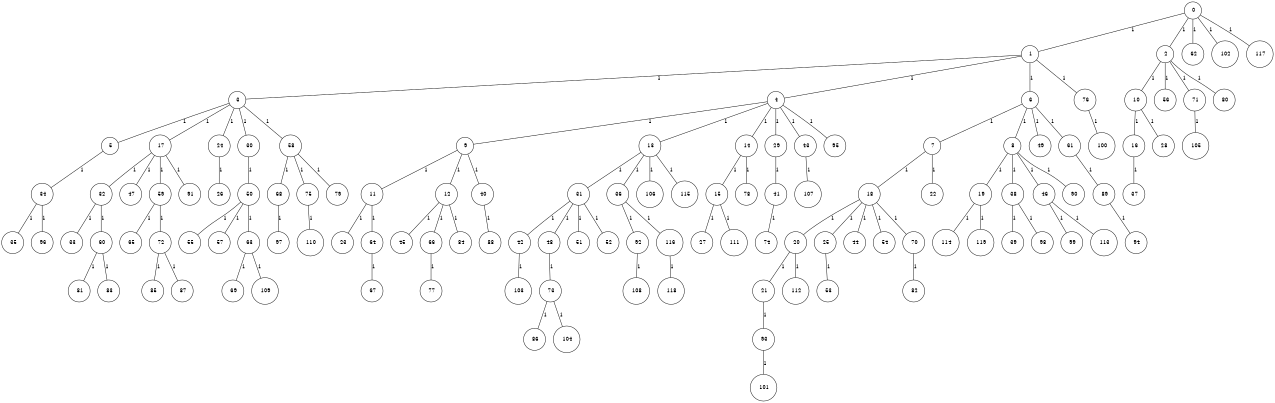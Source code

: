 graph G {
size="8.5,11;"
ratio = "expand;"
fixedsize="true;"
overlap="scale;"
node[shape=circle,width=.12,hight=.12,fontsize=12]
edge[fontsize=12]

0[label=" 0" color=black, pos="1.2906411,1.9095766!"];
1[label=" 1" color=black, pos="0.094958019,2.8766988!"];
2[label=" 2" color=black, pos="1.5195081,2.2212647!"];
3[label=" 3" color=black, pos="1.5538678,1.7284228!"];
4[label=" 4" color=black, pos="0.78313,0.89138112!"];
5[label=" 5" color=black, pos="0.39546937,0.49817409!"];
6[label=" 6" color=black, pos="0.50266997,2.7311121!"];
7[label=" 7" color=black, pos="2.0188057,0.86479221!"];
8[label=" 8" color=black, pos="2.7416422,1.3479476!"];
9[label=" 9" color=black, pos="1.1482752,1.2547153!"];
10[label=" 10" color=black, pos="0.91461038,0.75648312!"];
11[label=" 11" color=black, pos="1.4263942,1.5274474!"];
12[label=" 12" color=black, pos="0.49258291,2.934889!"];
13[label=" 13" color=black, pos="0.93898193,0.51948937!"];
14[label=" 14" color=black, pos="1.3178684,0.96755627!"];
15[label=" 15" color=black, pos="1.8934116,1.6461208!"];
16[label=" 16" color=black, pos="2.6067173,1.471654!"];
17[label=" 17" color=black, pos="1.2187148,1.4227759!"];
18[label=" 18" color=black, pos="1.2023494,2.6018033!"];
19[label=" 19" color=black, pos="1.6641649,0.8382678!"];
20[label=" 20" color=black, pos="2.5480793,2.0448!"];
21[label=" 21" color=black, pos="1.20622,2.9287131!"];
22[label=" 22" color=black, pos="0.81489084,1.8607624!"];
23[label=" 23" color=black, pos="1.7286179,1.3433562!"];
24[label=" 24" color=black, pos="1.5009515,2.0903276!"];
25[label=" 25" color=black, pos="1.5413795,0.8529915!"];
26[label=" 26" color=black, pos="0.69236247,1.3724725!"];
27[label=" 27" color=black, pos="1.5840456,1.5132751!"];
28[label=" 28" color=black, pos="1.9838972,2.619186!"];
29[label=" 29" color=black, pos="2.1223645,1.7142054!"];
30[label=" 30" color=black, pos="1.4441685,1.6455578!"];
31[label=" 31" color=black, pos="1.0818509,1.5081215!"];
32[label=" 32" color=black, pos="0.80392421,0.30246873!"];
33[label=" 33" color=black, pos="0.11155261,0.089032677!"];
34[label=" 34" color=black, pos="2.6102551,0.16044241!"];
35[label=" 35" color=black, pos="0.67224551,2.3264254!"];
36[label=" 36" color=black, pos="0.23179263,0.84625977!"];
37[label=" 37" color=black, pos="0.49351055,0.29141255!"];
38[label=" 38" color=black, pos="0.13543301,0.11046537!"];
39[label=" 39" color=black, pos="2.9258844,1.8000863!"];
40[label=" 40" color=black, pos="1.217036,0.075112317!"];
41[label=" 41" color=black, pos="1.2580153,1.1325037!"];
42[label=" 42" color=black, pos="0.62565019,1.0625709!"];
43[label=" 43" color=black, pos="2.9666636,1.9540384!"];
44[label=" 44" color=black, pos="2.3346078,0.55261339!"];
45[label=" 45" color=black, pos="1.3607633,0.76579738!"];
46[label=" 46" color=black, pos="1.7809963,2.7134803!"];
47[label=" 47" color=black, pos="2.4948496,1.4366892!"];
48[label=" 48" color=black, pos="1.6161217,1.0404741!"];
49[label=" 49" color=black, pos="1.6759465,0.74240732!"];
50[label=" 50" color=black, pos="1.4659239,0.5994924!"];
51[label=" 51" color=black, pos="0.19397463,1.6310437!"];
52[label=" 52" color=black, pos="1.3538289,1.3567008!"];
53[label=" 53" color=black, pos="1.027683,2.2107886!"];
54[label=" 54" color=black, pos="2.9987609,1.5155599!"];
55[label=" 55" color=black, pos="1.4378355,1.2054961!"];
56[label=" 56" color=black, pos="1.4640506,1.9280941!"];
57[label=" 57" color=black, pos="2.418948,1.4415938!"];
58[label=" 58" color=black, pos="2.4754797,2.3174594!"];
59[label=" 59" color=black, pos="1.594617,0.19803676!"];
60[label=" 60" color=black, pos="0.13216014,0.6630381!"];
61[label=" 61" color=black, pos="2.6772357,2.9685224!"];
62[label=" 62" color=black, pos="0.79809555,1.1696071!"];
63[label=" 63" color=black, pos="2.4363315,0.28988819!"];
64[label=" 64" color=black, pos="0.62107345,1.0403793!"];
65[label=" 65" color=black, pos="2.8884838,1.9248934!"];
66[label=" 66" color=black, pos="0.52305935,1.0334178!"];
67[label=" 67" color=black, pos="2.1908559,0.066122216!"];
68[label=" 68" color=black, pos="0.78619209,2.4828592!"];
69[label=" 69" color=black, pos="1.602987,1.1394244!"];
70[label=" 70" color=black, pos="0.93546396,2.6370136!"];
71[label=" 71" color=black, pos="2.6841348,1.2721775!"];
72[label=" 72" color=black, pos="0.14488409,1.3452297!"];
73[label=" 73" color=black, pos="0.79452992,1.3973313!"];
74[label=" 74" color=black, pos="1.5124759,0.43526561!"];
75[label=" 75" color=black, pos="0.66220364,1.0263478!"];
76[label=" 76" color=black, pos="0.23054814,1.9118235!"];
77[label=" 77" color=black, pos="0.96058859,1.2346177!"];
78[label=" 78" color=black, pos="0.36027945,1.267848!"];
79[label=" 79" color=black, pos="1.7985331,1.3496224!"];
80[label=" 80" color=black, pos="2.8525823,2.976785!"];
81[label=" 81" color=black, pos="2.9649752,1.9647015!"];
82[label=" 82" color=black, pos="2.8048654,2.1807829!"];
83[label=" 83" color=black, pos="1.901355,1.9154647!"];
84[label=" 84" color=black, pos="1.7163377,1.9654383!"];
85[label=" 85" color=black, pos="1.8785362,2.5729789!"];
86[label=" 86" color=black, pos="1.0716873,0.28322981!"];
87[label=" 87" color=black, pos="1.3808524,0.81363747!"];
88[label=" 88" color=black, pos="2.3277043,2.880547!"];
89[label=" 89" color=black, pos="2.1645387,0.77013065!"];
90[label=" 90" color=black, pos="2.2452157,2.4364731!"];
91[label=" 91" color=black, pos="1.1580443,0.27847377!"];
92[label=" 92" color=black, pos="0.17922608,2.5513083!"];
93[label=" 93" color=black, pos="0.443968,2.2965779!"];
94[label=" 94" color=black, pos="0.96511405,0.38587557!"];
95[label=" 95" color=black, pos="1.2126599,0.57940118!"];
96[label=" 96" color=black, pos="1.9899355,1.8330437!"];
97[label=" 97" color=black, pos="0.30519673,0.12387831!"];
98[label=" 98" color=black, pos="0.55408794,0.69698307!"];
99[label=" 99" color=black, pos="2.9122892,0.58651425!"];
100[label=" 100" color=black, pos="2.2193689,0.14927757!"];
101[label=" 101" color=black, pos="2.2621098,2.1789921!"];
102[label=" 102" color=black, pos="0.025663098,2.5731903!"];
103[label=" 103" color=black, pos="0.76438073,0.77868718!"];
104[label=" 104" color=black, pos="0.61253963,0.90879043!"];
105[label=" 105" color=black, pos="2.2149053,2.4681488!"];
106[label=" 106" color=black, pos="2.5930202,0.48112544!"];
107[label=" 107" color=black, pos="0.14058868,1.5968247!"];
108[label=" 108" color=black, pos="0.20546226,1.0232944!"];
109[label=" 109" color=black, pos="2.1919577,0.69479585!"];
110[label=" 110" color=black, pos="0.76715427,2.4559438!"];
111[label=" 111" color=black, pos="0.42057755,1.2858512!"];
112[label=" 112" color=black, pos="2.8463619,2.9508535!"];
113[label=" 113" color=black, pos="1.2273104,2.8302604!"];
114[label=" 114" color=black, pos="0.58413414,1.3256399!"];
115[label=" 115" color=black, pos="0.3790255,2.0846804!"];
116[label=" 116" color=black, pos="2.668567,2.0520598!"];
117[label=" 117" color=black, pos="2.3102614,1.0781455!"];
118[label=" 118" color=black, pos="0.014841754,2.6089507!"];
119[label=" 119" color=black, pos="0.7687203,1.4685365!"];
0--1[label="1"]
0--2[label="1"]
0--62[label="1"]
0--102[label="1"]
0--117[label="1"]
1--3[label="1"]
1--4[label="1"]
1--6[label="1"]
1--76[label="1"]
2--10[label="1"]
2--56[label="1"]
2--71[label="1"]
2--80[label="1"]
3--5[label="1"]
3--17[label="1"]
3--24[label="1"]
3--30[label="1"]
3--58[label="1"]
4--9[label="1"]
4--13[label="1"]
4--14[label="1"]
4--29[label="1"]
4--43[label="1"]
4--95[label="1"]
5--34[label="1"]
6--7[label="1"]
6--8[label="1"]
6--49[label="1"]
6--61[label="1"]
7--18[label="1"]
7--22[label="1"]
8--19[label="1"]
8--38[label="1"]
8--46[label="1"]
8--90[label="1"]
9--11[label="1"]
9--12[label="1"]
9--40[label="1"]
10--16[label="1"]
10--28[label="1"]
11--23[label="1"]
11--64[label="1"]
12--45[label="1"]
12--66[label="1"]
12--84[label="1"]
13--31[label="1"]
13--36[label="1"]
13--106[label="1"]
13--115[label="1"]
14--15[label="1"]
14--78[label="1"]
15--27[label="1"]
15--111[label="1"]
16--37[label="1"]
17--32[label="1"]
17--47[label="1"]
17--59[label="1"]
17--91[label="1"]
18--20[label="1"]
18--25[label="1"]
18--44[label="1"]
18--54[label="1"]
18--70[label="1"]
19--114[label="1"]
19--119[label="1"]
20--21[label="1"]
20--112[label="1"]
21--93[label="1"]
24--26[label="1"]
25--53[label="1"]
29--41[label="1"]
30--50[label="1"]
31--42[label="1"]
31--48[label="1"]
31--51[label="1"]
31--52[label="1"]
32--33[label="1"]
32--60[label="1"]
34--35[label="1"]
34--96[label="1"]
36--92[label="1"]
36--116[label="1"]
38--39[label="1"]
38--98[label="1"]
40--88[label="1"]
41--74[label="1"]
42--103[label="1"]
43--107[label="1"]
46--99[label="1"]
46--113[label="1"]
48--73[label="1"]
50--55[label="1"]
50--57[label="1"]
50--63[label="1"]
58--68[label="1"]
58--75[label="1"]
58--79[label="1"]
59--65[label="1"]
59--72[label="1"]
60--81[label="1"]
60--83[label="1"]
61--89[label="1"]
63--69[label="1"]
63--109[label="1"]
64--67[label="1"]
66--77[label="1"]
68--97[label="1"]
70--82[label="1"]
71--105[label="1"]
72--85[label="1"]
72--87[label="1"]
73--86[label="1"]
73--104[label="1"]
75--110[label="1"]
76--100[label="1"]
89--94[label="1"]
92--108[label="1"]
93--101[label="1"]
116--118[label="1"]

}
